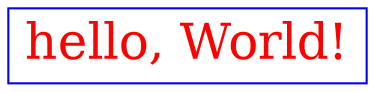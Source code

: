 graph hello {

// Comment: Hello World from ``dot``
// a graph with a single node Node1
Node1 [label="hello, World!", color=Blue, fontcolor=Red,
    fontsize=24, shape=box]


}
